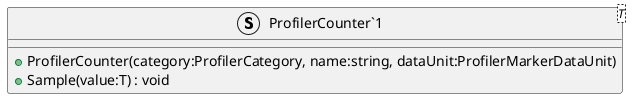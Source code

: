 @startuml
struct "ProfilerCounter`1"<T> {
    + ProfilerCounter(category:ProfilerCategory, name:string, dataUnit:ProfilerMarkerDataUnit)
    + Sample(value:T) : void
}
@enduml

